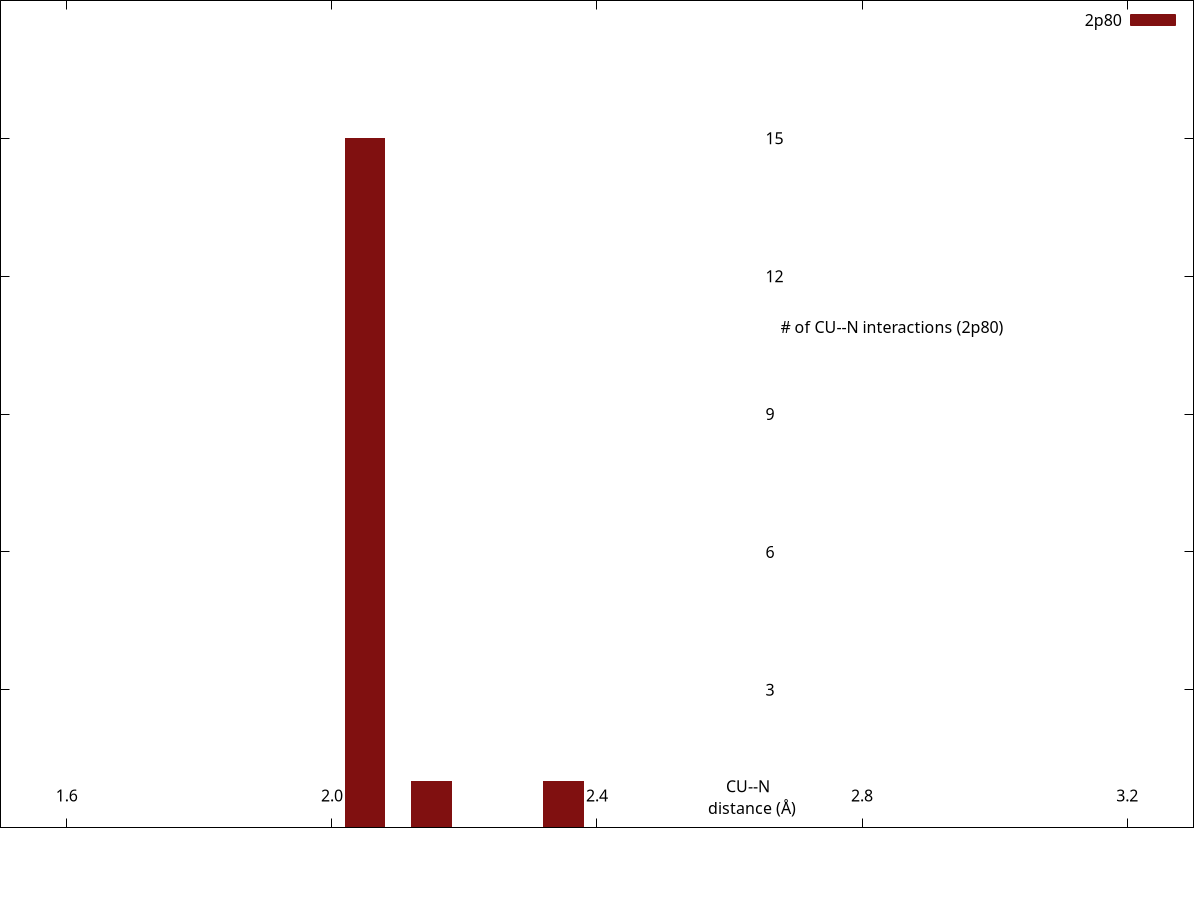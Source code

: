set encoding iso_8859_1
set terminal pngcairo transparent enhanced size 340, 160 font "Arial Bold,10"
set output "/var/www/html/csgid/app/webroot/neighborhood_temp/2p80/CU--N.png"
set lmargin at screen 0.00
set bmargin at screen 0.08
set rmargin at screen 0.995
set tmargin at screen 1.00
set xrange [1.5:3.3]
set format x "%3.1f"
set xtics 1.6,0.4,3.2
set xtics offset 0,graph 0.065
set yrange [0:17216.4]
unset ytics
set y2range [0:18]
set y2tics 3,3,15
set y2tics offset -49,graph 0.00
set y2tics mirror
set view 80,45
set key top right
set boxwidth 0.06
set style fill solid 1.0
set xlabel "CU--N \n distance (\305)" offset 17,4.4
set y2label "# of CU--N interactions (2p80)" offset -40,4 rotate by 0
plot "-" using ($1+0.05):2 with boxes lc rgb "#801010" axis x1y2 title "2p80", \
     "/var/www/html/csgid/app/webroot/neighborhood_temp/csd_metal_distances/CU--N.csv" using ($1+0.025):2 with linespoints linewidth 2 pointtype 7 pointsize 0.2 lc rgb "#074a7e" title "CSD^{4}" axis x1y1
2	15
2.1	1
2.3	1
e
